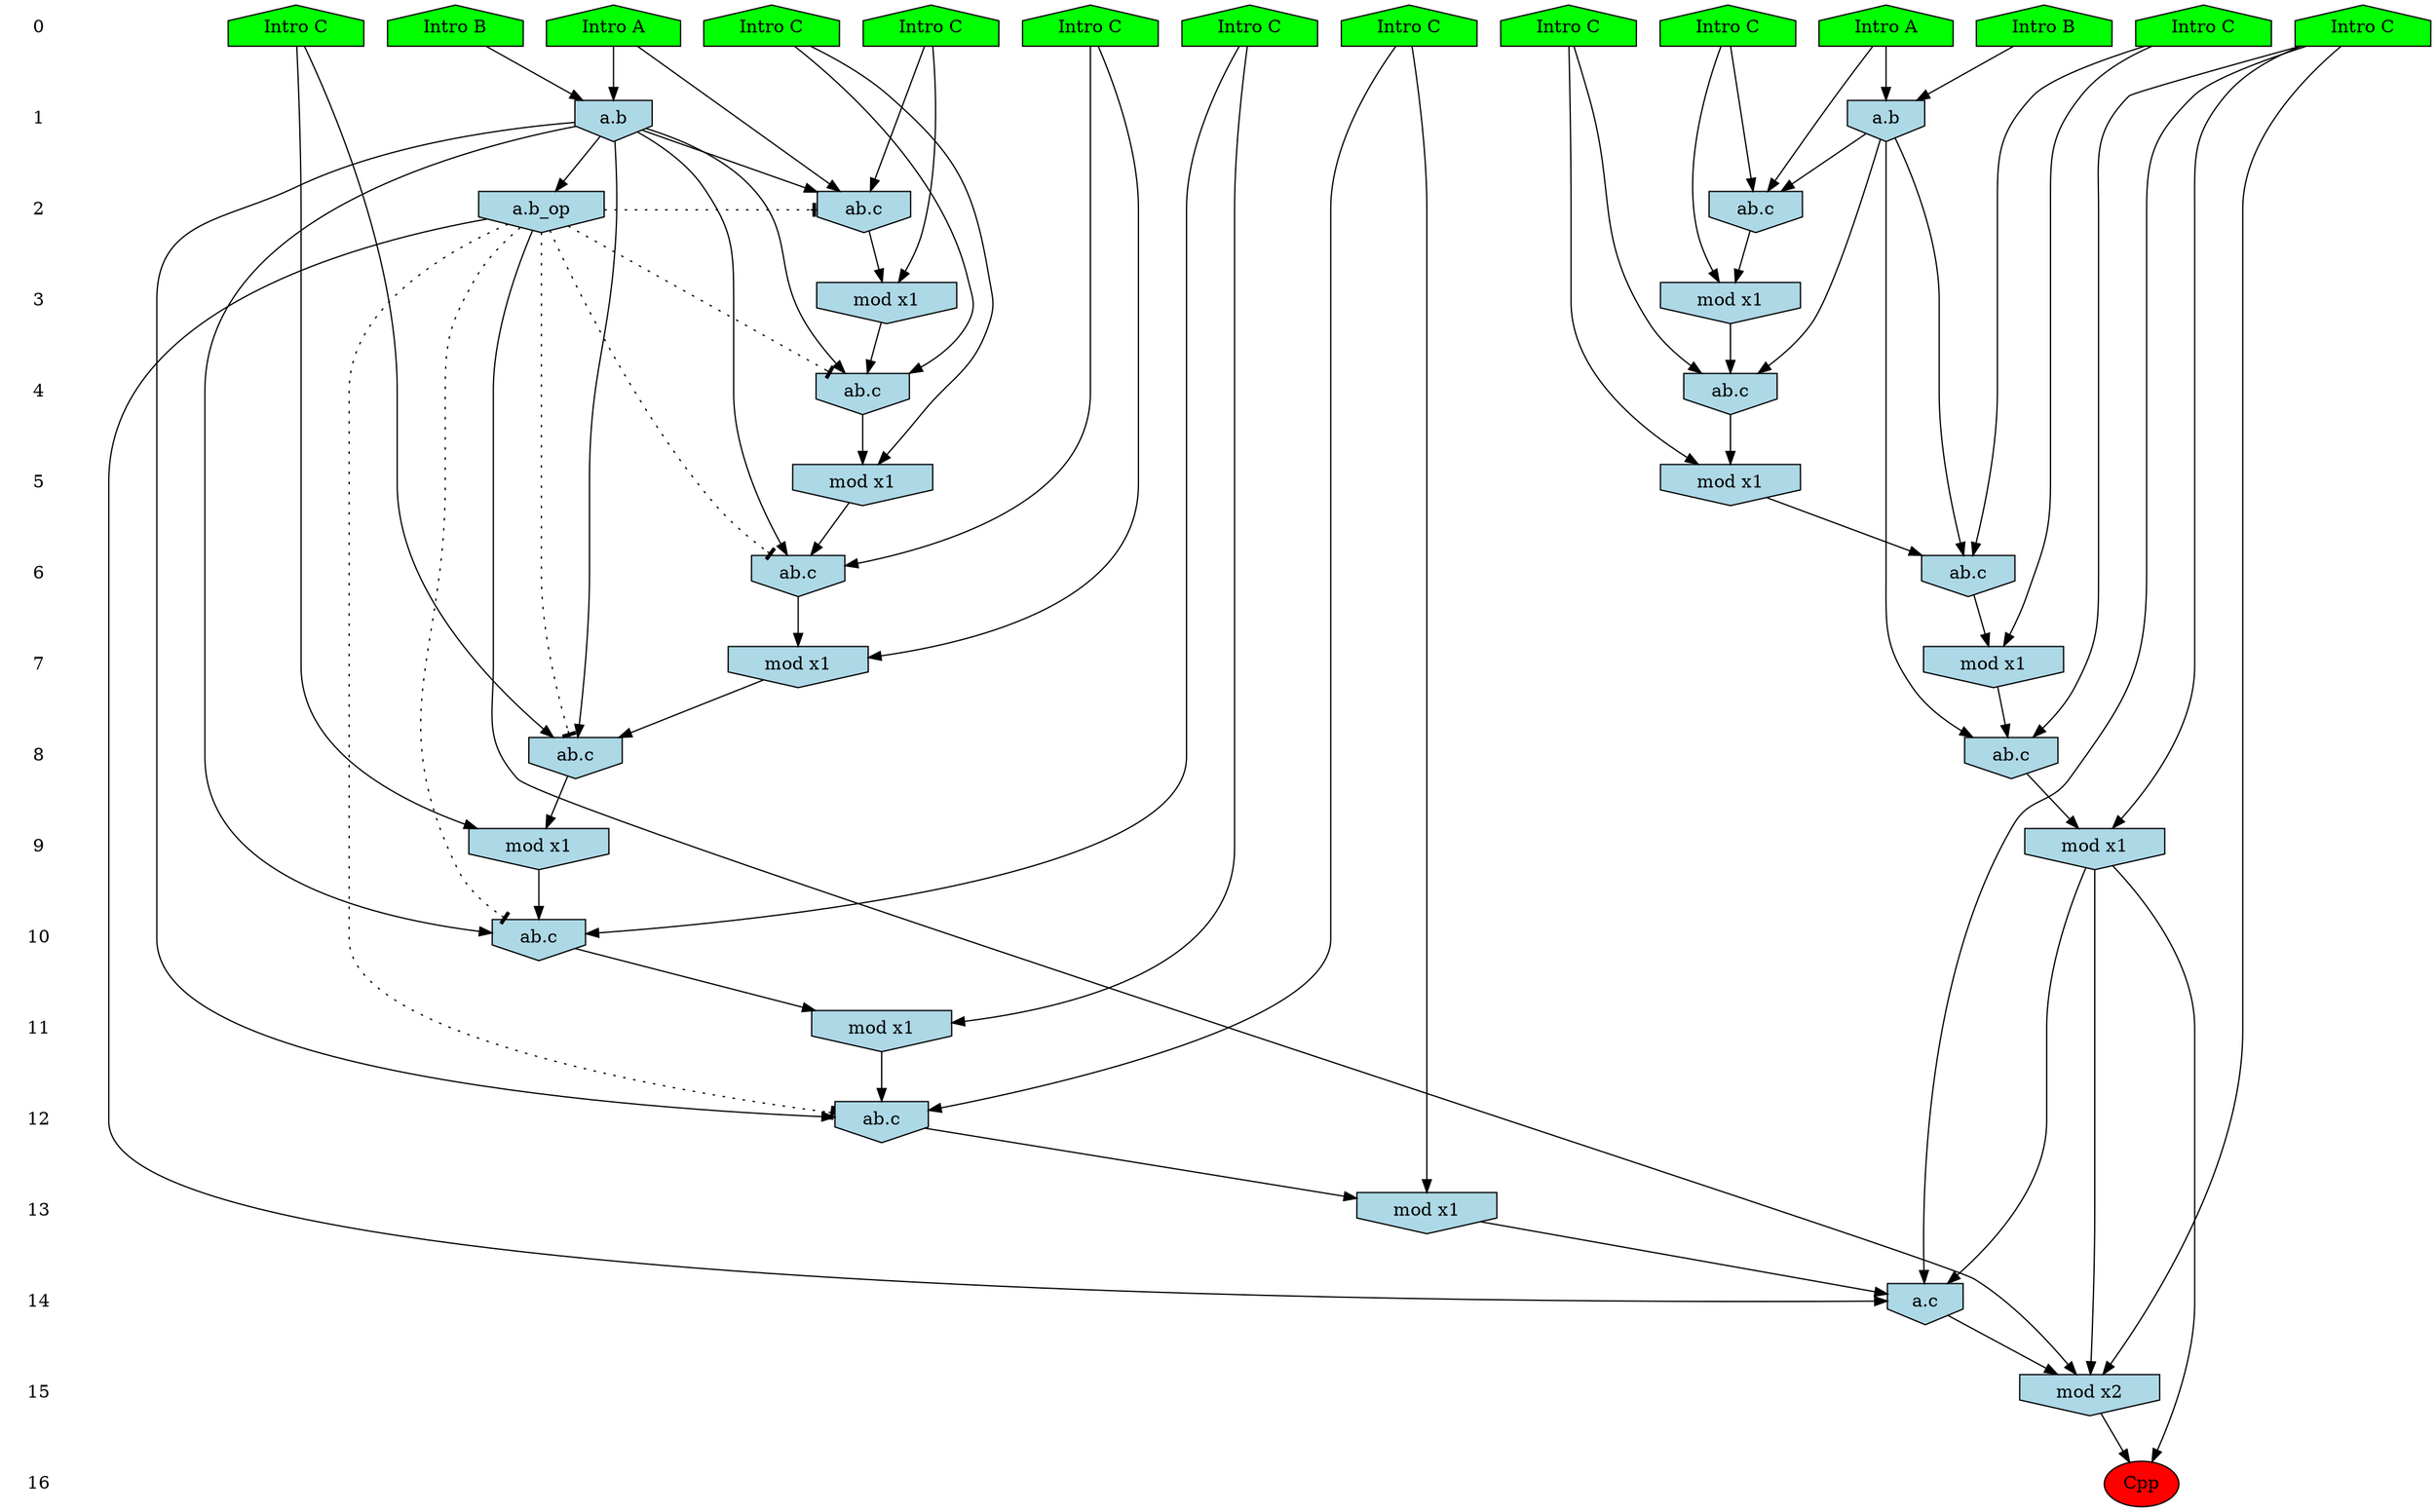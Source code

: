 /* Compression of 1 causal flows obtained in average at 1.410361E+01 t.u */
/* Compressed causal flows were: [2254] */
digraph G{
 ranksep=.5 ; 
{ rank = same ; "0" [shape=plaintext] ; node_1 [label ="Intro B", shape=house, style=filled, fillcolor=green] ;
node_2 [label ="Intro A", shape=house, style=filled, fillcolor=green] ;
node_3 [label ="Intro B", shape=house, style=filled, fillcolor=green] ;
node_4 [label ="Intro A", shape=house, style=filled, fillcolor=green] ;
node_5 [label ="Intro C", shape=house, style=filled, fillcolor=green] ;
node_6 [label ="Intro C", shape=house, style=filled, fillcolor=green] ;
node_7 [label ="Intro C", shape=house, style=filled, fillcolor=green] ;
node_8 [label ="Intro C", shape=house, style=filled, fillcolor=green] ;
node_9 [label ="Intro C", shape=house, style=filled, fillcolor=green] ;
node_10 [label ="Intro C", shape=house, style=filled, fillcolor=green] ;
node_11 [label ="Intro C", shape=house, style=filled, fillcolor=green] ;
node_12 [label ="Intro C", shape=house, style=filled, fillcolor=green] ;
node_13 [label ="Intro C", shape=house, style=filled, fillcolor=green] ;
node_14 [label ="Intro C", shape=house, style=filled, fillcolor=green] ;
}
{ rank = same ; "1" [shape=plaintext] ; node_15 [label="a.b", shape=invhouse, style=filled, fillcolor = lightblue] ;
node_17 [label="a.b", shape=invhouse, style=filled, fillcolor = lightblue] ;
}
{ rank = same ; "2" [shape=plaintext] ; node_16 [label="ab.c", shape=invhouse, style=filled, fillcolor = lightblue] ;
node_21 [label="ab.c", shape=invhouse, style=filled, fillcolor = lightblue] ;
node_35 [label="a.b_op", shape=invhouse, style=filled, fillcolor = lightblue] ;
}
{ rank = same ; "3" [shape=plaintext] ; node_18 [label="mod x1", shape=invhouse, style=filled, fillcolor = lightblue] ;
node_22 [label="mod x1", shape=invhouse, style=filled, fillcolor = lightblue] ;
}
{ rank = same ; "4" [shape=plaintext] ; node_19 [label="ab.c", shape=invhouse, style=filled, fillcolor = lightblue] ;
node_23 [label="ab.c", shape=invhouse, style=filled, fillcolor = lightblue] ;
}
{ rank = same ; "5" [shape=plaintext] ; node_20 [label="mod x1", shape=invhouse, style=filled, fillcolor = lightblue] ;
node_25 [label="mod x1", shape=invhouse, style=filled, fillcolor = lightblue] ;
}
{ rank = same ; "6" [shape=plaintext] ; node_24 [label="ab.c", shape=invhouse, style=filled, fillcolor = lightblue] ;
node_29 [label="ab.c", shape=invhouse, style=filled, fillcolor = lightblue] ;
}
{ rank = same ; "7" [shape=plaintext] ; node_26 [label="mod x1", shape=invhouse, style=filled, fillcolor = lightblue] ;
node_33 [label="mod x1", shape=invhouse, style=filled, fillcolor = lightblue] ;
}
{ rank = same ; "8" [shape=plaintext] ; node_27 [label="ab.c", shape=invhouse, style=filled, fillcolor = lightblue] ;
node_34 [label="ab.c", shape=invhouse, style=filled, fillcolor = lightblue] ;
}
{ rank = same ; "9" [shape=plaintext] ; node_28 [label="mod x1", shape=invhouse, style=filled, fillcolor = lightblue] ;
node_36 [label="mod x1", shape=invhouse, style=filled, fillcolor = lightblue] ;
}
{ rank = same ; "10" [shape=plaintext] ; node_30 [label="ab.c", shape=invhouse, style=filled, fillcolor = lightblue] ;
}
{ rank = same ; "11" [shape=plaintext] ; node_31 [label="mod x1", shape=invhouse, style=filled, fillcolor = lightblue] ;
}
{ rank = same ; "12" [shape=plaintext] ; node_32 [label="ab.c", shape=invhouse, style=filled, fillcolor = lightblue] ;
}
{ rank = same ; "13" [shape=plaintext] ; node_37 [label="mod x1", shape=invhouse, style=filled, fillcolor = lightblue] ;
}
{ rank = same ; "14" [shape=plaintext] ; node_38 [label="a.c", shape=invhouse, style=filled, fillcolor = lightblue] ;
}
{ rank = same ; "15" [shape=plaintext] ; node_39 [label="mod x2", shape=invhouse, style=filled, fillcolor = lightblue] ;
}
{ rank = same ; "16" [shape=plaintext] ; node_40 [label ="Cpp", style=filled, fillcolor=red] ;
}
"0" -> "1" [style="invis"]; 
"1" -> "2" [style="invis"]; 
"2" -> "3" [style="invis"]; 
"3" -> "4" [style="invis"]; 
"4" -> "5" [style="invis"]; 
"5" -> "6" [style="invis"]; 
"6" -> "7" [style="invis"]; 
"7" -> "8" [style="invis"]; 
"8" -> "9" [style="invis"]; 
"9" -> "10" [style="invis"]; 
"10" -> "11" [style="invis"]; 
"11" -> "12" [style="invis"]; 
"12" -> "13" [style="invis"]; 
"13" -> "14" [style="invis"]; 
"14" -> "15" [style="invis"]; 
"15" -> "16" [style="invis"]; 
node_3 -> node_15
node_4 -> node_15
node_4 -> node_16
node_5 -> node_16
node_15 -> node_16
node_1 -> node_17
node_2 -> node_17
node_5 -> node_18
node_16 -> node_18
node_12 -> node_19
node_15 -> node_19
node_18 -> node_19
node_12 -> node_20
node_19 -> node_20
node_2 -> node_21
node_13 -> node_21
node_17 -> node_21
node_13 -> node_22
node_21 -> node_22
node_8 -> node_23
node_17 -> node_23
node_22 -> node_23
node_6 -> node_24
node_15 -> node_24
node_20 -> node_24
node_8 -> node_25
node_23 -> node_25
node_6 -> node_26
node_24 -> node_26
node_7 -> node_27
node_15 -> node_27
node_26 -> node_27
node_7 -> node_28
node_27 -> node_28
node_10 -> node_29
node_17 -> node_29
node_25 -> node_29
node_14 -> node_30
node_15 -> node_30
node_28 -> node_30
node_14 -> node_31
node_30 -> node_31
node_11 -> node_32
node_15 -> node_32
node_31 -> node_32
node_10 -> node_33
node_29 -> node_33
node_9 -> node_34
node_17 -> node_34
node_33 -> node_34
node_15 -> node_35
node_9 -> node_36
node_34 -> node_36
node_11 -> node_37
node_32 -> node_37
node_9 -> node_38
node_35 -> node_38
node_36 -> node_38
node_37 -> node_38
node_9 -> node_39
node_35 -> node_39
node_36 -> node_39
node_38 -> node_39
node_36 -> node_40
node_39 -> node_40
node_35 -> node_32 [style=dotted, arrowhead = tee] 
node_35 -> node_30 [style=dotted, arrowhead = tee] 
node_35 -> node_27 [style=dotted, arrowhead = tee] 
node_35 -> node_24 [style=dotted, arrowhead = tee] 
node_35 -> node_19 [style=dotted, arrowhead = tee] 
node_35 -> node_16 [style=dotted, arrowhead = tee] 
}
/*
 Dot generation time: 0.000383
*/